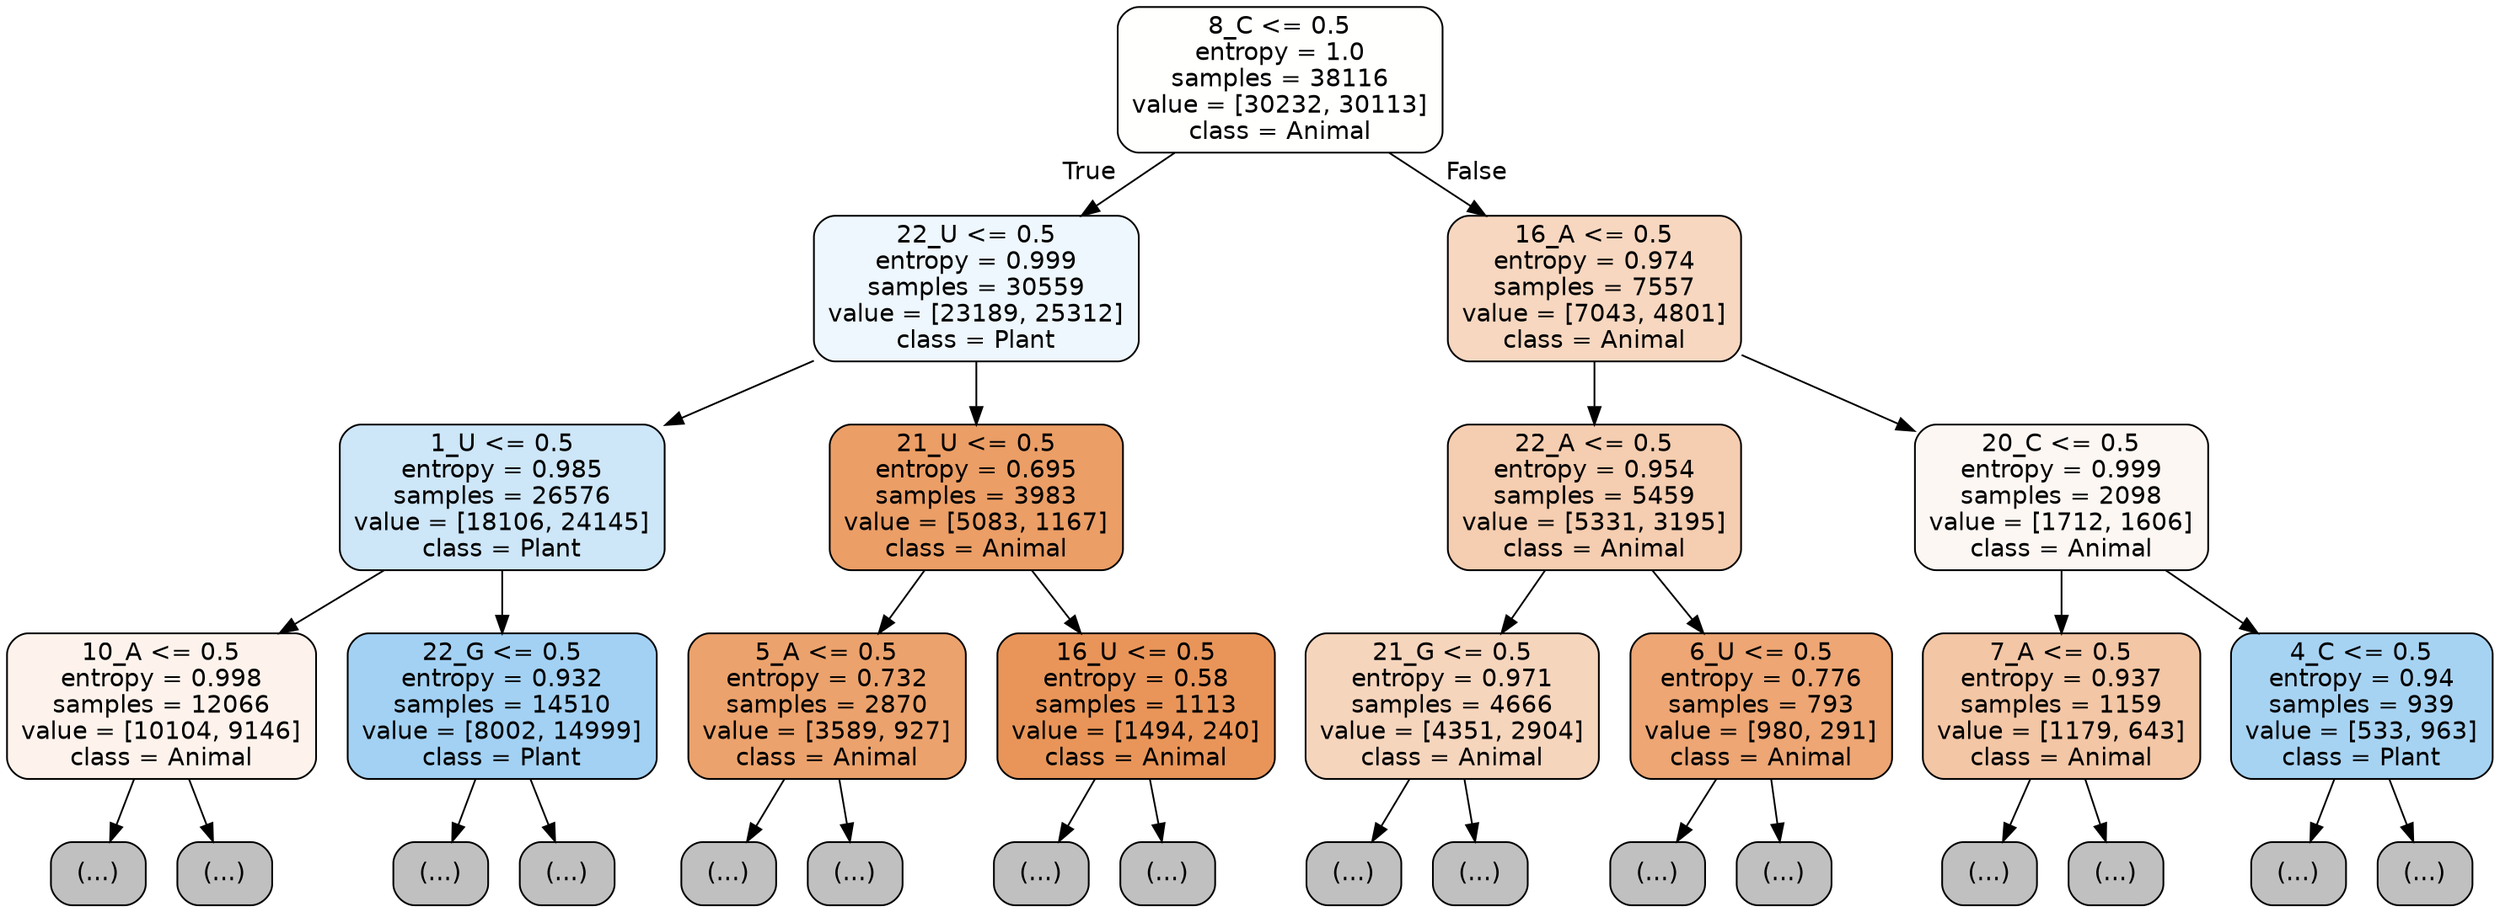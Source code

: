 digraph Tree {
node [shape=box, style="filled, rounded", color="black", fontname="helvetica"] ;
edge [fontname="helvetica"] ;
0 [label="8_C <= 0.5\nentropy = 1.0\nsamples = 38116\nvalue = [30232, 30113]\nclass = Animal", fillcolor="#fffffe"] ;
1 [label="22_U <= 0.5\nentropy = 0.999\nsamples = 30559\nvalue = [23189, 25312]\nclass = Plant", fillcolor="#eef7fd"] ;
0 -> 1 [labeldistance=2.5, labelangle=45, headlabel="True"] ;
2 [label="1_U <= 0.5\nentropy = 0.985\nsamples = 26576\nvalue = [18106, 24145]\nclass = Plant", fillcolor="#cde6f8"] ;
1 -> 2 ;
3 [label="10_A <= 0.5\nentropy = 0.998\nsamples = 12066\nvalue = [10104, 9146]\nclass = Animal", fillcolor="#fdf3ec"] ;
2 -> 3 ;
4 [label="(...)", fillcolor="#C0C0C0"] ;
3 -> 4 ;
4933 [label="(...)", fillcolor="#C0C0C0"] ;
3 -> 4933 ;
6470 [label="22_G <= 0.5\nentropy = 0.932\nsamples = 14510\nvalue = [8002, 14999]\nclass = Plant", fillcolor="#a3d1f3"] ;
2 -> 6470 ;
6471 [label="(...)", fillcolor="#C0C0C0"] ;
6470 -> 6471 ;
10838 [label="(...)", fillcolor="#C0C0C0"] ;
6470 -> 10838 ;
11537 [label="21_U <= 0.5\nentropy = 0.695\nsamples = 3983\nvalue = [5083, 1167]\nclass = Animal", fillcolor="#eb9e66"] ;
1 -> 11537 ;
11538 [label="5_A <= 0.5\nentropy = 0.732\nsamples = 2870\nvalue = [3589, 927]\nclass = Animal", fillcolor="#eca26c"] ;
11537 -> 11538 ;
11539 [label="(...)", fillcolor="#C0C0C0"] ;
11538 -> 11539 ;
12432 [label="(...)", fillcolor="#C0C0C0"] ;
11538 -> 12432 ;
12681 [label="16_U <= 0.5\nentropy = 0.58\nsamples = 1113\nvalue = [1494, 240]\nclass = Animal", fillcolor="#e99559"] ;
11537 -> 12681 ;
12682 [label="(...)", fillcolor="#C0C0C0"] ;
12681 -> 12682 ;
12957 [label="(...)", fillcolor="#C0C0C0"] ;
12681 -> 12957 ;
13064 [label="16_A <= 0.5\nentropy = 0.974\nsamples = 7557\nvalue = [7043, 4801]\nclass = Animal", fillcolor="#f7d7c0"] ;
0 -> 13064 [labeldistance=2.5, labelangle=-45, headlabel="False"] ;
13065 [label="22_A <= 0.5\nentropy = 0.954\nsamples = 5459\nvalue = [5331, 3195]\nclass = Animal", fillcolor="#f5cdb0"] ;
13064 -> 13065 ;
13066 [label="21_G <= 0.5\nentropy = 0.971\nsamples = 4666\nvalue = [4351, 2904]\nclass = Animal", fillcolor="#f6d5bd"] ;
13065 -> 13066 ;
13067 [label="(...)", fillcolor="#C0C0C0"] ;
13066 -> 13067 ;
15066 [label="(...)", fillcolor="#C0C0C0"] ;
13066 -> 15066 ;
15597 [label="6_U <= 0.5\nentropy = 0.776\nsamples = 793\nvalue = [980, 291]\nclass = Animal", fillcolor="#eda674"] ;
13065 -> 15597 ;
15598 [label="(...)", fillcolor="#C0C0C0"] ;
15597 -> 15598 ;
15831 [label="(...)", fillcolor="#C0C0C0"] ;
15597 -> 15831 ;
15890 [label="20_C <= 0.5\nentropy = 0.999\nsamples = 2098\nvalue = [1712, 1606]\nclass = Animal", fillcolor="#fdf7f3"] ;
13064 -> 15890 ;
15891 [label="7_A <= 0.5\nentropy = 0.937\nsamples = 1159\nvalue = [1179, 643]\nclass = Animal", fillcolor="#f3c6a5"] ;
15890 -> 15891 ;
15892 [label="(...)", fillcolor="#C0C0C0"] ;
15891 -> 15892 ;
16325 [label="(...)", fillcolor="#C0C0C0"] ;
15891 -> 16325 ;
16520 [label="4_C <= 0.5\nentropy = 0.94\nsamples = 939\nvalue = [533, 963]\nclass = Plant", fillcolor="#a7d3f3"] ;
15890 -> 16520 ;
16521 [label="(...)", fillcolor="#C0C0C0"] ;
16520 -> 16521 ;
16716 [label="(...)", fillcolor="#C0C0C0"] ;
16520 -> 16716 ;
}